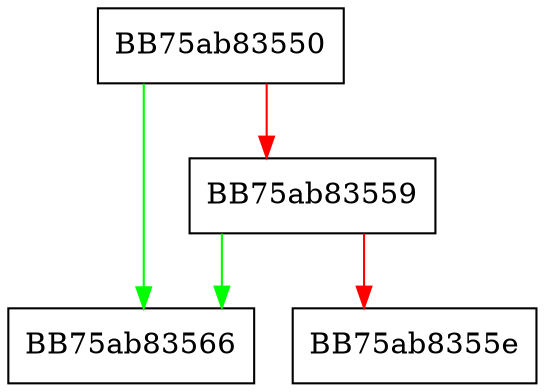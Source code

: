 digraph DeCompressToFile {
  node [shape="box"];
  graph [splines=ortho];
  BB75ab83550 -> BB75ab83566 [color="green"];
  BB75ab83550 -> BB75ab83559 [color="red"];
  BB75ab83559 -> BB75ab83566 [color="green"];
  BB75ab83559 -> BB75ab8355e [color="red"];
}